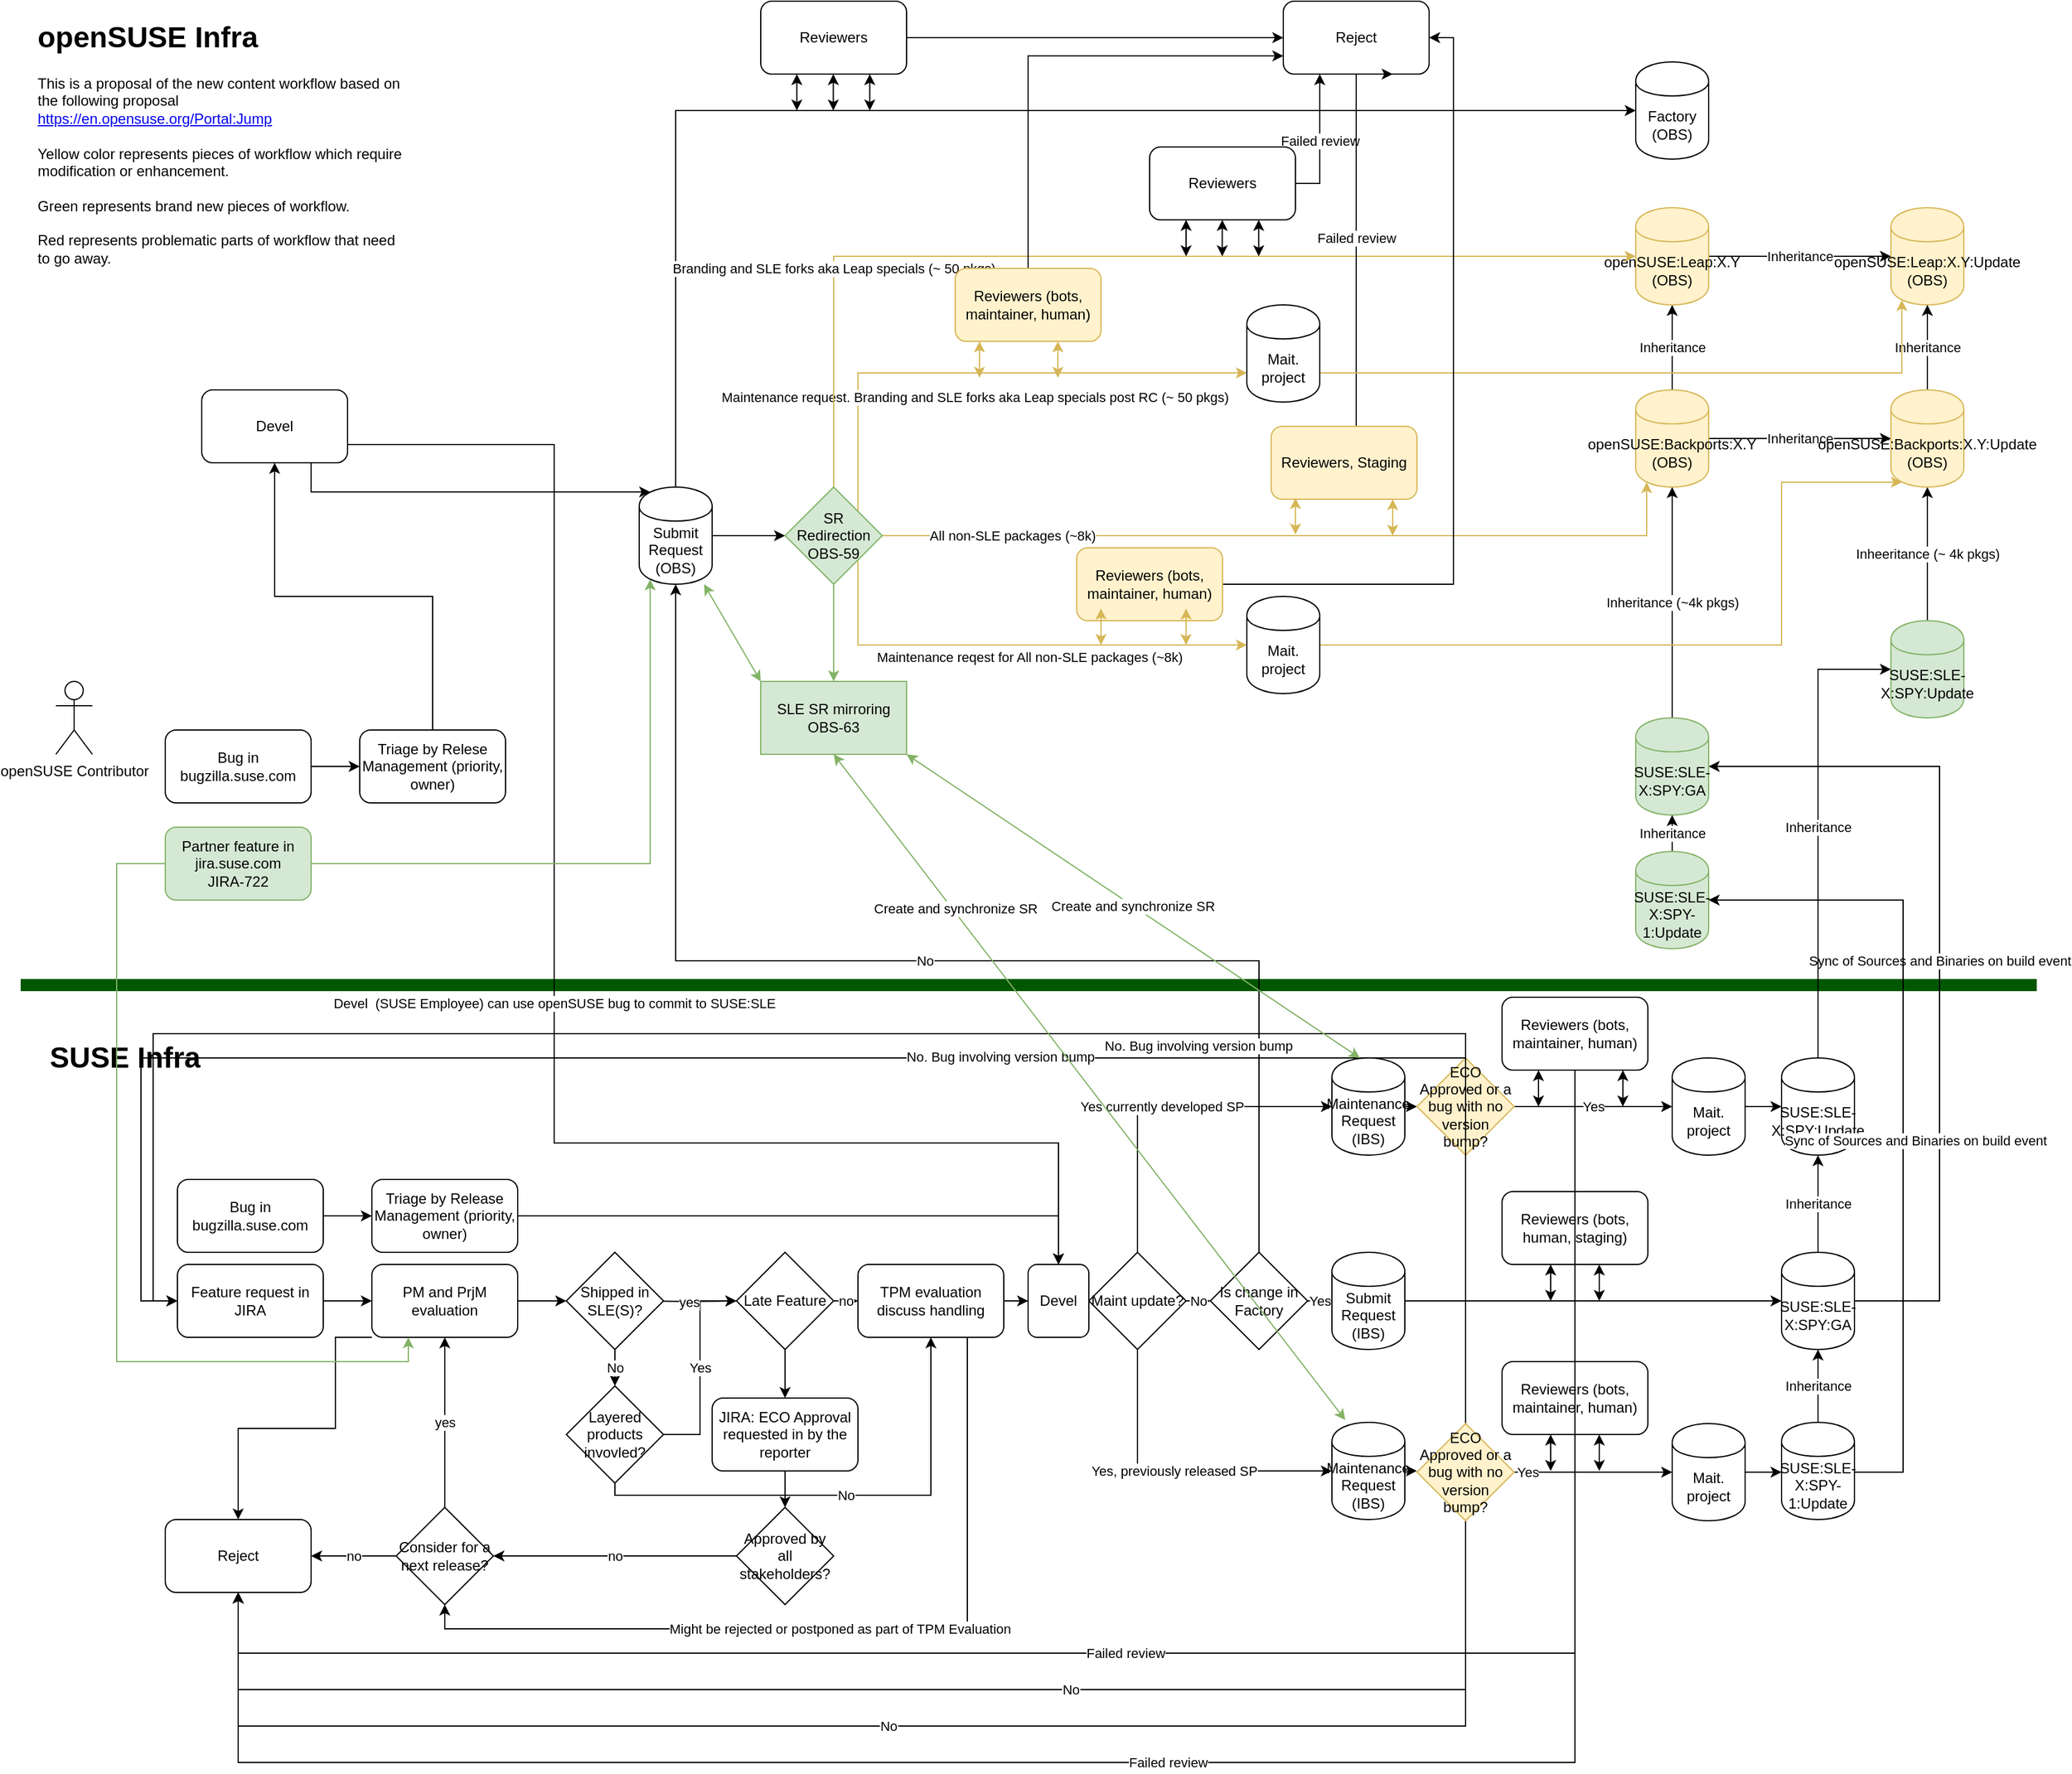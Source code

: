 <mxfile version="13.1.14"><diagram name="Page-1" id="8ce9d11a-91a2-4d17-14d8-a56ed91bf033"><mxGraphModel dx="4708" dy="2035" grid="1" gridSize="10" guides="1" tooltips="1" connect="1" arrows="1" fold="1" page="1" pageScale="1" pageWidth="1169" pageHeight="827" background="#ffffff" math="0" shadow="0"><root><mxCell id="0"/><mxCell id="1" parent="0"/><mxCell id="AD1e-GDrB62CxxPefLW_-43" value="&lt;h1&gt;openSUSE Infra&lt;/h1&gt;&lt;div&gt;This is a proposal of the new content workflow based on the following proposal&lt;/div&gt;&lt;a href=&quot;https://en.opensuse.org/Portal:Jump&quot;&gt;https://en.opensuse.org/Portal:Jump&lt;/a&gt;&lt;br&gt;&lt;br&gt;&lt;div&gt;Yellow color represents pieces of workflow which require modification or enhancement.&amp;nbsp;&lt;/div&gt;&lt;div&gt;&lt;br&gt;&lt;/div&gt;&lt;div&gt;Green represents brand new pieces of workflow.&amp;nbsp;&lt;/div&gt;&lt;div&gt;&lt;br&gt;&lt;/div&gt;&lt;div&gt;Red represents problematic parts of workflow that need to go away.&lt;/div&gt;" style="text;html=1;strokeColor=none;fillColor=none;spacing=5;spacingTop=-20;whiteSpace=wrap;overflow=hidden;rounded=0;" parent="1" vertex="1"><mxGeometry x="-1160" width="310" height="250" as="geometry"/></mxCell><mxCell id="AD1e-GDrB62CxxPefLW_-110" value="" style="endArrow=none;html=1;strokeWidth=10;fillColor=#008a00;strokeColor=#005700;" parent="1" edge="1"><mxGeometry width="50" height="50" relative="1" as="geometry"><mxPoint x="-1169" y="800" as="sourcePoint"/><mxPoint x="490" y="800" as="targetPoint"/></mxGeometry></mxCell><mxCell id="AD1e-GDrB62CxxPefLW_-133" value="" style="edgeStyle=orthogonalEdgeStyle;rounded=0;orthogonalLoop=1;jettySize=auto;html=1;" parent="1" source="AD1e-GDrB62CxxPefLW_-114" target="AD1e-GDrB62CxxPefLW_-132" edge="1"><mxGeometry relative="1" as="geometry"/></mxCell><mxCell id="AD1e-GDrB62CxxPefLW_-114" value="Feature request in JIRA" style="rounded=1;whiteSpace=wrap;html=1;" parent="1" vertex="1"><mxGeometry x="-1040" y="1030" width="120" height="60" as="geometry"/></mxCell><mxCell id="28qRXorW7PH6kJsQdVGu-153" style="edgeStyle=orthogonalEdgeStyle;rounded=0;orthogonalLoop=1;jettySize=auto;html=1;exitX=0;exitY=1;exitDx=0;exitDy=0;entryX=0.5;entryY=0;entryDx=0;entryDy=0;" edge="1" parent="1" source="AD1e-GDrB62CxxPefLW_-132" target="AD1e-GDrB62CxxPefLW_-183"><mxGeometry relative="1" as="geometry"><Array as="points"><mxPoint x="-910" y="1090"/><mxPoint x="-910" y="1165"/><mxPoint x="-990" y="1165"/></Array></mxGeometry></mxCell><mxCell id="AD1e-GDrB62CxxPefLW_-132" value="PM and PrjM evaluation" style="rounded=1;whiteSpace=wrap;html=1;" parent="1" vertex="1"><mxGeometry x="-880" y="1030" width="120" height="60" as="geometry"/></mxCell><mxCell id="AD1e-GDrB62CxxPefLW_-143" value="" style="edgeStyle=orthogonalEdgeStyle;rounded=0;orthogonalLoop=1;jettySize=auto;html=1;" parent="1" source="AD1e-GDrB62CxxPefLW_-141" target="AD1e-GDrB62CxxPefLW_-142" edge="1"><mxGeometry relative="1" as="geometry"/></mxCell><mxCell id="AD1e-GDrB62CxxPefLW_-142" value="Devel" style="rounded=1;whiteSpace=wrap;html=1;" parent="1" vertex="1"><mxGeometry x="-340" y="1030" width="50" height="60" as="geometry"/></mxCell><mxCell id="AD1e-GDrB62CxxPefLW_-144" style="edgeStyle=orthogonalEdgeStyle;rounded=0;orthogonalLoop=1;jettySize=auto;html=1;exitX=0.5;exitY=1;exitDx=0;exitDy=0;" parent="1" source="AD1e-GDrB62CxxPefLW_-132" target="AD1e-GDrB62CxxPefLW_-132" edge="1"><mxGeometry relative="1" as="geometry"/></mxCell><mxCell id="AD1e-GDrB62CxxPefLW_-145" value="" style="edgeStyle=orthogonalEdgeStyle;rounded=0;orthogonalLoop=1;jettySize=auto;html=1;" parent="1" source="AD1e-GDrB62CxxPefLW_-132" edge="1"><mxGeometry relative="1" as="geometry"><mxPoint x="-760" y="1060" as="sourcePoint"/><mxPoint x="-720" y="1060" as="targetPoint"/></mxGeometry></mxCell><mxCell id="AD1e-GDrB62CxxPefLW_-251" value="Might be rejected or postponed as part of TPM Evaluation" style="edgeStyle=orthogonalEdgeStyle;rounded=0;orthogonalLoop=1;jettySize=auto;html=1;exitX=0.75;exitY=1;exitDx=0;exitDy=0;entryX=0.5;entryY=1;entryDx=0;entryDy=0;" parent="1" source="AD1e-GDrB62CxxPefLW_-141" target="AD1e-GDrB62CxxPefLW_-180" edge="1"><mxGeometry relative="1" as="geometry"/></mxCell><mxCell id="AD1e-GDrB62CxxPefLW_-141" value="TPM evaluation&lt;br&gt;discuss handling" style="rounded=1;whiteSpace=wrap;html=1;" parent="1" vertex="1"><mxGeometry x="-480" y="1030" width="120" height="60" as="geometry"/></mxCell><mxCell id="AD1e-GDrB62CxxPefLW_-148" value="no" style="edgeStyle=orthogonalEdgeStyle;rounded=0;orthogonalLoop=1;jettySize=auto;html=1;" parent="1" source="AD1e-GDrB62CxxPefLW_-161" target="AD1e-GDrB62CxxPefLW_-141" edge="1"><mxGeometry relative="1" as="geometry"><mxPoint x="-660" y="1060" as="sourcePoint"/><mxPoint x="-480" y="1060" as="targetPoint"/></mxGeometry></mxCell><mxCell id="AD1e-GDrB62CxxPefLW_-153" style="edgeStyle=orthogonalEdgeStyle;rounded=0;orthogonalLoop=1;jettySize=auto;html=1;exitX=0.5;exitY=1;exitDx=0;exitDy=0;entryX=0.5;entryY=0;entryDx=0;entryDy=0;" parent="1" source="AD1e-GDrB62CxxPefLW_-149" target="AD1e-GDrB62CxxPefLW_-152" edge="1"><mxGeometry relative="1" as="geometry"/></mxCell><mxCell id="AD1e-GDrB62CxxPefLW_-149" value="JIRA: ECO Approval requested in by the reporter" style="rounded=1;whiteSpace=wrap;html=1;" parent="1" vertex="1"><mxGeometry x="-600" y="1140" width="120" height="60" as="geometry"/></mxCell><mxCell id="AD1e-GDrB62CxxPefLW_-163" value="no" style="edgeStyle=orthogonalEdgeStyle;rounded=0;orthogonalLoop=1;jettySize=auto;html=1;exitX=0;exitY=0.5;exitDx=0;exitDy=0;entryX=1;entryY=0.5;entryDx=0;entryDy=0;" parent="1" source="AD1e-GDrB62CxxPefLW_-152" target="AD1e-GDrB62CxxPefLW_-180" edge="1"><mxGeometry relative="1" as="geometry"><mxPoint x="-760" y="1270" as="targetPoint"/></mxGeometry></mxCell><mxCell id="AD1e-GDrB62CxxPefLW_-152" value="Approved by all stakeholders?" style="rhombus;whiteSpace=wrap;html=1;" parent="1" vertex="1"><mxGeometry x="-580" y="1230" width="80" height="80" as="geometry"/></mxCell><mxCell id="AD1e-GDrB62CxxPefLW_-248" value="Yes" style="edgeStyle=orthogonalEdgeStyle;rounded=0;orthogonalLoop=1;jettySize=auto;html=1;exitX=1;exitY=0.5;exitDx=0;exitDy=0;" parent="1" source="AD1e-GDrB62CxxPefLW_-226" edge="1"><mxGeometry relative="1" as="geometry"><mxPoint x="-580" y="1060" as="targetPoint"/><Array as="points"><mxPoint x="-610" y="1170"/><mxPoint x="-610" y="1060"/></Array></mxGeometry></mxCell><mxCell id="AD1e-GDrB62CxxPefLW_-249" value="No" style="edgeStyle=orthogonalEdgeStyle;rounded=0;orthogonalLoop=1;jettySize=auto;html=1;exitX=0.5;exitY=1;exitDx=0;exitDy=0;entryX=0.5;entryY=1;entryDx=0;entryDy=0;" parent="1" source="AD1e-GDrB62CxxPefLW_-226" target="AD1e-GDrB62CxxPefLW_-141" edge="1"><mxGeometry relative="1" as="geometry"><Array as="points"><mxPoint x="-680" y="1220"/><mxPoint x="-420" y="1220"/></Array></mxGeometry></mxCell><mxCell id="AD1e-GDrB62CxxPefLW_-226" value="Layered products invovled?" style="rhombus;whiteSpace=wrap;html=1;" parent="1" vertex="1"><mxGeometry x="-720" y="1130" width="80" height="80" as="geometry"/></mxCell><mxCell id="AD1e-GDrB62CxxPefLW_-162" style="edgeStyle=orthogonalEdgeStyle;rounded=0;orthogonalLoop=1;jettySize=auto;html=1;entryX=0.5;entryY=0;entryDx=0;entryDy=0;" parent="1" source="AD1e-GDrB62CxxPefLW_-161" target="AD1e-GDrB62CxxPefLW_-149" edge="1"><mxGeometry relative="1" as="geometry"/></mxCell><mxCell id="AD1e-GDrB62CxxPefLW_-173" value="" style="edgeStyle=orthogonalEdgeStyle;rounded=0;orthogonalLoop=1;jettySize=auto;html=1;" parent="1" source="AD1e-GDrB62CxxPefLW_-170" target="AD1e-GDrB62CxxPefLW_-172" edge="1"><mxGeometry relative="1" as="geometry"/></mxCell><mxCell id="AD1e-GDrB62CxxPefLW_-170" value="Bug in bugzilla.suse.com" style="rounded=1;whiteSpace=wrap;html=1;" parent="1" vertex="1"><mxGeometry x="-1040" y="960" width="120" height="60" as="geometry"/></mxCell><mxCell id="AD1e-GDrB62CxxPefLW_-174" style="edgeStyle=orthogonalEdgeStyle;rounded=0;orthogonalLoop=1;jettySize=auto;html=1;exitX=1;exitY=0.5;exitDx=0;exitDy=0;" parent="1" source="AD1e-GDrB62CxxPefLW_-172" target="AD1e-GDrB62CxxPefLW_-142" edge="1"><mxGeometry relative="1" as="geometry"/></mxCell><mxCell id="AD1e-GDrB62CxxPefLW_-172" value="Triage by Release Management (priority, owner)" style="rounded=1;whiteSpace=wrap;html=1;" parent="1" vertex="1"><mxGeometry x="-880" y="960" width="120" height="60" as="geometry"/></mxCell><mxCell id="AD1e-GDrB62CxxPefLW_-311" style="edgeStyle=orthogonalEdgeStyle;rounded=0;orthogonalLoop=1;jettySize=auto;html=1;exitX=1;exitY=0.5;exitDx=0;exitDy=0;strokeWidth=1;" parent="1" source="AD1e-GDrB62CxxPefLW_-175" target="AD1e-GDrB62CxxPefLW_-310" edge="1"><mxGeometry relative="1" as="geometry"><mxPoint x="10.0" y="1060.0" as="sourcePoint"/></mxGeometry></mxCell><mxCell id="AD1e-GDrB62CxxPefLW_-175" value="Submit Request (IBS)" style="shape=cylinder;whiteSpace=wrap;html=1;boundedLbl=1;backgroundOutline=1;" parent="1" vertex="1"><mxGeometry x="-90" y="1020" width="60" height="80" as="geometry"/></mxCell><mxCell id="AD1e-GDrB62CxxPefLW_-176" value="Factory&lt;br&gt;(OBS)" style="shape=cylinder;whiteSpace=wrap;html=1;boundedLbl=1;backgroundOutline=1;" parent="1" vertex="1"><mxGeometry x="160" y="40" width="60" height="80" as="geometry"/></mxCell><mxCell id="AD1e-GDrB62CxxPefLW_-187" value="" style="edgeStyle=orthogonalEdgeStyle;rounded=0;orthogonalLoop=1;jettySize=auto;html=1;" parent="1" source="AD1e-GDrB62CxxPefLW_-177" target="AD1e-GDrB62CxxPefLW_-186" edge="1"><mxGeometry relative="1" as="geometry"/></mxCell><mxCell id="AD1e-GDrB62CxxPefLW_-177" value="Bug in bugzilla.suse.com" style="rounded=1;whiteSpace=wrap;html=1;" parent="1" vertex="1"><mxGeometry x="-1050" y="590" width="120" height="60" as="geometry"/></mxCell><mxCell id="AD1e-GDrB62CxxPefLW_-225" style="edgeStyle=orthogonalEdgeStyle;rounded=0;orthogonalLoop=1;jettySize=auto;html=1;exitX=0.5;exitY=0;exitDx=0;exitDy=0;" parent="1" source="AD1e-GDrB62CxxPefLW_-186" target="AD1e-GDrB62CxxPefLW_-188" edge="1"><mxGeometry relative="1" as="geometry"/></mxCell><mxCell id="AD1e-GDrB62CxxPefLW_-186" value="Triage by Relese Management (priority, owner)" style="rounded=1;whiteSpace=wrap;html=1;" parent="1" vertex="1"><mxGeometry x="-890" y="590" width="120" height="60" as="geometry"/></mxCell><mxCell id="AD1e-GDrB62CxxPefLW_-197" style="edgeStyle=orthogonalEdgeStyle;rounded=0;orthogonalLoop=1;jettySize=auto;html=1;exitX=1;exitY=0.5;exitDx=0;exitDy=0;entryX=0.15;entryY=0.05;entryDx=0;entryDy=0;entryPerimeter=0;" parent="1" source="AD1e-GDrB62CxxPefLW_-188" target="AD1e-GDrB62CxxPefLW_-192" edge="1"><mxGeometry relative="1" as="geometry"><mxPoint x="-680" y="540" as="targetPoint"/><Array as="points"><mxPoint x="-930" y="338"/></Array></mxGeometry></mxCell><mxCell id="Ee5nfTAhvGb3bvYvBnP9-7" value="Devel&amp;nbsp; (SUSE Employee) can use openSUSE bug to commit to SUSE:SLE" style="edgeStyle=orthogonalEdgeStyle;rounded=0;orthogonalLoop=1;jettySize=auto;html=1;exitX=1;exitY=0.75;exitDx=0;exitDy=0;entryX=0.5;entryY=0;entryDx=0;entryDy=0;" parent="1" source="AD1e-GDrB62CxxPefLW_-188" target="AD1e-GDrB62CxxPefLW_-142" edge="1"><mxGeometry relative="1" as="geometry"><Array as="points"><mxPoint x="-730" y="355"/><mxPoint x="-730" y="930"/><mxPoint x="-315" y="930"/></Array></mxGeometry></mxCell><mxCell id="AD1e-GDrB62CxxPefLW_-188" value="Devel" style="rounded=1;whiteSpace=wrap;html=1;" parent="1" vertex="1"><mxGeometry x="-1020" y="310" width="120" height="60" as="geometry"/></mxCell><mxCell id="AD1e-GDrB62CxxPefLW_-184" value="no" style="edgeStyle=orthogonalEdgeStyle;rounded=0;orthogonalLoop=1;jettySize=auto;html=1;exitX=0;exitY=0.5;exitDx=0;exitDy=0;entryX=1;entryY=0.5;entryDx=0;entryDy=0;" parent="1" source="AD1e-GDrB62CxxPefLW_-180" target="AD1e-GDrB62CxxPefLW_-183" edge="1"><mxGeometry relative="1" as="geometry"/></mxCell><mxCell id="AD1e-GDrB62CxxPefLW_-194" value="yes" style="edgeStyle=orthogonalEdgeStyle;rounded=0;orthogonalLoop=1;jettySize=auto;html=1;exitX=0.5;exitY=0;exitDx=0;exitDy=0;entryX=0.5;entryY=1;entryDx=0;entryDy=0;" parent="1" source="AD1e-GDrB62CxxPefLW_-180" target="AD1e-GDrB62CxxPefLW_-132" edge="1"><mxGeometry relative="1" as="geometry"/></mxCell><mxCell id="AD1e-GDrB62CxxPefLW_-180" value="Consider for a next release?" style="rhombus;whiteSpace=wrap;html=1;" parent="1" vertex="1"><mxGeometry x="-860" y="1230" width="80" height="80" as="geometry"/></mxCell><mxCell id="AD1e-GDrB62CxxPefLW_-183" value="Reject" style="rounded=1;whiteSpace=wrap;html=1;" parent="1" vertex="1"><mxGeometry x="-1050" y="1240" width="120" height="60" as="geometry"/></mxCell><mxCell id="28qRXorW7PH6kJsQdVGu-14" style="edgeStyle=orthogonalEdgeStyle;rounded=0;orthogonalLoop=1;jettySize=auto;html=1;exitX=1;exitY=0.5;exitDx=0;exitDy=0;" edge="1" parent="1" source="AD1e-GDrB62CxxPefLW_-192" target="28qRXorW7PH6kJsQdVGu-13"><mxGeometry relative="1" as="geometry"/></mxCell><mxCell id="28qRXorW7PH6kJsQdVGu-154" style="edgeStyle=orthogonalEdgeStyle;rounded=0;orthogonalLoop=1;jettySize=auto;html=1;exitX=0.5;exitY=0;exitDx=0;exitDy=0;entryX=0;entryY=0.5;entryDx=0;entryDy=0;" edge="1" parent="1" source="AD1e-GDrB62CxxPefLW_-192" target="AD1e-GDrB62CxxPefLW_-176"><mxGeometry relative="1" as="geometry"/></mxCell><mxCell id="28qRXorW7PH6kJsQdVGu-178" value="&lt;span style=&quot;font-family: &amp;#34;helvetica&amp;#34;&quot;&gt;Maintenance request. Branding and SLE forks aka Leap specials post RC (~ 50 pkgs)&lt;/span&gt;" style="edgeStyle=orthogonalEdgeStyle;rounded=0;orthogonalLoop=1;jettySize=auto;html=1;exitX=1;exitY=0;exitDx=0;exitDy=0;entryX=0;entryY=0.7;entryDx=0;entryDy=0;fillColor=#fff2cc;strokeColor=#d6b656;" edge="1" parent="1" source="28qRXorW7PH6kJsQdVGu-13" target="28qRXorW7PH6kJsQdVGu-172"><mxGeometry x="-0.032" y="-20" relative="1" as="geometry"><Array as="points"><mxPoint x="-480" y="296"/></Array><mxPoint as="offset"/></mxGeometry></mxCell><mxCell id="AD1e-GDrB62CxxPefLW_-192" value="Submit Request (OBS)" style="shape=cylinder;whiteSpace=wrap;html=1;boundedLbl=1;backgroundOutline=1;" parent="1" vertex="1"><mxGeometry x="-660" y="390" width="60" height="80" as="geometry"/></mxCell><mxCell id="AD1e-GDrB62CxxPefLW_-231" value="No" style="edgeStyle=orthogonalEdgeStyle;rounded=0;orthogonalLoop=1;jettySize=auto;html=1;exitX=0.5;exitY=0;exitDx=0;exitDy=0;entryX=0.5;entryY=1;entryDx=0;entryDy=0;" parent="1" source="AD1e-GDrB62CxxPefLW_-204" target="AD1e-GDrB62CxxPefLW_-192" edge="1"><mxGeometry relative="1" as="geometry"><Array as="points"><mxPoint x="-150" y="780"/><mxPoint x="-630" y="780"/></Array></mxGeometry></mxCell><mxCell id="AD1e-GDrB62CxxPefLW_-232" value="Yes" style="edgeStyle=orthogonalEdgeStyle;rounded=0;orthogonalLoop=1;jettySize=auto;html=1;exitX=1;exitY=0.5;exitDx=0;exitDy=0;entryX=0;entryY=0.5;entryDx=0;entryDy=0;" parent="1" source="AD1e-GDrB62CxxPefLW_-204" target="AD1e-GDrB62CxxPefLW_-175" edge="1"><mxGeometry relative="1" as="geometry"/></mxCell><mxCell id="AD1e-GDrB62CxxPefLW_-204" value="Is change in Factory" style="rhombus;whiteSpace=wrap;html=1;" parent="1" vertex="1"><mxGeometry x="-190" y="1020" width="80" height="80" as="geometry"/></mxCell><mxCell id="28qRXorW7PH6kJsQdVGu-26" style="edgeStyle=orthogonalEdgeStyle;rounded=0;orthogonalLoop=1;jettySize=auto;html=1;exitX=1;exitY=0.5;exitDx=0;exitDy=0;" edge="1" parent="1" source="AD1e-GDrB62CxxPefLW_-210" target="AD1e-GDrB62CxxPefLW_-277"><mxGeometry relative="1" as="geometry"/></mxCell><mxCell id="AD1e-GDrB62CxxPefLW_-210" value="Reviewers" style="rounded=1;whiteSpace=wrap;html=1;" parent="1" vertex="1"><mxGeometry x="-560" y="-10" width="120" height="60" as="geometry"/></mxCell><mxCell id="AD1e-GDrB62CxxPefLW_-212" value="" style="endArrow=classic;startArrow=classic;html=1;" parent="1" edge="1"><mxGeometry width="50" height="50" relative="1" as="geometry"><mxPoint x="-500.29" y="80" as="sourcePoint"/><mxPoint x="-500.29" y="50" as="targetPoint"/></mxGeometry></mxCell><mxCell id="AD1e-GDrB62CxxPefLW_-220" value="" style="endArrow=classic;startArrow=classic;html=1;" parent="1" edge="1"><mxGeometry width="50" height="50" relative="1" as="geometry"><mxPoint x="-530.29" y="80" as="sourcePoint"/><mxPoint x="-530.29" y="50" as="targetPoint"/></mxGeometry></mxCell><mxCell id="AD1e-GDrB62CxxPefLW_-222" value="" style="endArrow=classic;startArrow=classic;html=1;entryX=0.75;entryY=1;entryDx=0;entryDy=0;" parent="1" edge="1"><mxGeometry width="50" height="50" relative="1" as="geometry"><mxPoint x="-470.29" y="80" as="sourcePoint"/><mxPoint x="-470.29" y="50" as="targetPoint"/></mxGeometry></mxCell><mxCell id="28qRXorW7PH6kJsQdVGu-11" value="Inheritance" style="edgeStyle=orthogonalEdgeStyle;rounded=0;orthogonalLoop=1;jettySize=auto;html=1;exitX=0.5;exitY=0;exitDx=0;exitDy=0;entryX=0.5;entryY=1;entryDx=0;entryDy=0;" edge="1" parent="1" source="AD1e-GDrB62CxxPefLW_-239" target="28qRXorW7PH6kJsQdVGu-5"><mxGeometry relative="1" as="geometry"/></mxCell><mxCell id="28qRXorW7PH6kJsQdVGu-159" value="Inheritance" style="edgeStyle=orthogonalEdgeStyle;rounded=0;orthogonalLoop=1;jettySize=auto;html=1;exitX=1;exitY=0.5;exitDx=0;exitDy=0;" edge="1" parent="1" source="AD1e-GDrB62CxxPefLW_-239" target="28qRXorW7PH6kJsQdVGu-64"><mxGeometry relative="1" as="geometry"/></mxCell><mxCell id="AD1e-GDrB62CxxPefLW_-239" value="openSUSE:Backports:X.Y&lt;br&gt;(OBS)" style="shape=cylinder;whiteSpace=wrap;html=1;boundedLbl=1;backgroundOutline=1;fillColor=#fff2cc;strokeColor=#d6b656;" parent="1" vertex="1"><mxGeometry x="160" y="310" width="60" height="80" as="geometry"/></mxCell><mxCell id="AD1e-GDrB62CxxPefLW_-161" value="Late Feature" style="rhombus;whiteSpace=wrap;html=1;" parent="1" vertex="1"><mxGeometry x="-580" y="1020" width="80" height="80" as="geometry"/></mxCell><mxCell id="AD1e-GDrB62CxxPefLW_-242" value="yes" style="edgeStyle=orthogonalEdgeStyle;rounded=0;orthogonalLoop=1;jettySize=auto;html=1;" parent="1" target="AD1e-GDrB62CxxPefLW_-161" edge="1"><mxGeometry relative="1" as="geometry"><mxPoint x="-660" y="1060" as="sourcePoint"/><mxPoint x="-600" y="1060" as="targetPoint"/></mxGeometry></mxCell><mxCell id="AD1e-GDrB62CxxPefLW_-246" value="No" style="edgeStyle=orthogonalEdgeStyle;rounded=0;orthogonalLoop=1;jettySize=auto;html=1;exitX=0.5;exitY=1;exitDx=0;exitDy=0;entryX=0.5;entryY=0;entryDx=0;entryDy=0;" parent="1" source="AD1e-GDrB62CxxPefLW_-243" target="AD1e-GDrB62CxxPefLW_-226" edge="1"><mxGeometry relative="1" as="geometry"/></mxCell><mxCell id="AD1e-GDrB62CxxPefLW_-243" value="Shipped in SLE(S)?" style="rhombus;whiteSpace=wrap;html=1;" parent="1" vertex="1"><mxGeometry x="-720" y="1020" width="80" height="80" as="geometry"/></mxCell><mxCell id="AD1e-GDrB62CxxPefLW_-277" value="Reject" style="rounded=1;whiteSpace=wrap;html=1;" parent="1" vertex="1"><mxGeometry x="-130" y="-10" width="120" height="60" as="geometry"/></mxCell><mxCell id="AD1e-GDrB62CxxPefLW_-301" value="&lt;h1&gt;SUSE Infra&lt;/h1&gt;" style="text;html=1;strokeColor=none;fillColor=none;spacing=5;spacingTop=-20;whiteSpace=wrap;overflow=hidden;rounded=0;" parent="1" vertex="1"><mxGeometry x="-1150" y="840" width="190" height="120" as="geometry"/></mxCell><mxCell id="AD1e-GDrB62CxxPefLW_-313" value="Failed review" style="edgeStyle=orthogonalEdgeStyle;rounded=0;orthogonalLoop=1;jettySize=auto;html=1;exitX=1;exitY=0.5;exitDx=0;exitDy=0;strokeWidth=1;entryX=0.5;entryY=1;entryDx=0;entryDy=0;" parent="1" source="AD1e-GDrB62CxxPefLW_-306" target="AD1e-GDrB62CxxPefLW_-183" edge="1"><mxGeometry relative="1" as="geometry"><mxPoint x="-250" y="1550" as="targetPoint"/><Array as="points"><mxPoint x="110" y="1000"/><mxPoint x="110" y="1350"/><mxPoint x="-990" y="1350"/></Array></mxGeometry></mxCell><mxCell id="AD1e-GDrB62CxxPefLW_-306" value="Reviewers (bots, human, staging)" style="rounded=1;whiteSpace=wrap;html=1;" parent="1" vertex="1"><mxGeometry x="50" y="970" width="120" height="60" as="geometry"/></mxCell><mxCell id="AD1e-GDrB62CxxPefLW_-308" value="" style="endArrow=classic;startArrow=classic;html=1;" parent="1" edge="1"><mxGeometry width="50" height="50" relative="1" as="geometry"><mxPoint x="90" y="1060" as="sourcePoint"/><mxPoint x="90" y="1030" as="targetPoint"/></mxGeometry></mxCell><mxCell id="AD1e-GDrB62CxxPefLW_-309" value="" style="endArrow=classic;startArrow=classic;html=1;entryX=0.75;entryY=1;entryDx=0;entryDy=0;" parent="1" edge="1"><mxGeometry width="50" height="50" relative="1" as="geometry"><mxPoint x="130.0" y="1060" as="sourcePoint"/><mxPoint x="130.0" y="1030" as="targetPoint"/></mxGeometry></mxCell><mxCell id="28qRXorW7PH6kJsQdVGu-42" value="Inheritance" style="edgeStyle=orthogonalEdgeStyle;rounded=0;orthogonalLoop=1;jettySize=auto;html=1;exitX=0.5;exitY=0;exitDx=0;exitDy=0;entryX=0.5;entryY=1;entryDx=0;entryDy=0;" edge="1" parent="1" source="AD1e-GDrB62CxxPefLW_-310" target="28qRXorW7PH6kJsQdVGu-37"><mxGeometry relative="1" as="geometry"/></mxCell><mxCell id="28qRXorW7PH6kJsQdVGu-55" value="Sync of Sources and Binaries on build event" style="edgeStyle=orthogonalEdgeStyle;rounded=0;orthogonalLoop=1;jettySize=auto;html=1;exitX=1;exitY=0.5;exitDx=0;exitDy=0;entryX=1;entryY=0.5;entryDx=0;entryDy=0;" edge="1" parent="1" source="AD1e-GDrB62CxxPefLW_-310" target="28qRXorW7PH6kJsQdVGu-3"><mxGeometry relative="1" as="geometry"><Array as="points"><mxPoint x="410" y="1060"/><mxPoint x="410" y="620"/></Array></mxGeometry></mxCell><mxCell id="AD1e-GDrB62CxxPefLW_-310" value="SUSE:SLE-X:SPY:GA" style="shape=cylinder;whiteSpace=wrap;html=1;boundedLbl=1;backgroundOutline=1;" parent="1" vertex="1"><mxGeometry x="280" y="1020" width="60" height="80" as="geometry"/></mxCell><mxCell id="Ee5nfTAhvGb3bvYvBnP9-1" value="openSUSE Contributor" style="shape=umlActor;verticalLabelPosition=bottom;labelBackgroundColor=#ffffff;verticalAlign=top;html=1;outlineConnect=0;" parent="1" vertex="1"><mxGeometry x="-1140" y="550" width="30" height="60" as="geometry"/></mxCell><mxCell id="28qRXorW7PH6kJsQdVGu-63" value="Inheritance (~4k pkgs)" style="edgeStyle=orthogonalEdgeStyle;rounded=0;orthogonalLoop=1;jettySize=auto;html=1;exitX=0.5;exitY=0;exitDx=0;exitDy=0;entryX=0.5;entryY=1;entryDx=0;entryDy=0;" edge="1" parent="1" source="28qRXorW7PH6kJsQdVGu-3" target="AD1e-GDrB62CxxPefLW_-239"><mxGeometry relative="1" as="geometry"/></mxCell><mxCell id="28qRXorW7PH6kJsQdVGu-3" value="SUSE:SLE-X:SPY:GA" style="shape=cylinder;whiteSpace=wrap;html=1;boundedLbl=1;backgroundOutline=1;fillColor=#d5e8d4;strokeColor=#82b366;" vertex="1" parent="1"><mxGeometry x="160" y="580" width="60" height="80" as="geometry"/></mxCell><mxCell id="28qRXorW7PH6kJsQdVGu-158" value="Inheritance" style="edgeStyle=orthogonalEdgeStyle;rounded=0;orthogonalLoop=1;jettySize=auto;html=1;exitX=1;exitY=0.5;exitDx=0;exitDy=0;entryX=0;entryY=0.5;entryDx=0;entryDy=0;" edge="1" parent="1" source="28qRXorW7PH6kJsQdVGu-5" target="28qRXorW7PH6kJsQdVGu-33"><mxGeometry relative="1" as="geometry"/></mxCell><mxCell id="28qRXorW7PH6kJsQdVGu-5" value="openSUSE:Leap:X.Y&lt;br&gt;(OBS)" style="shape=cylinder;whiteSpace=wrap;html=1;boundedLbl=1;backgroundOutline=1;fillColor=#fff2cc;strokeColor=#d6b656;" vertex="1" parent="1"><mxGeometry x="160" y="160" width="60" height="80" as="geometry"/></mxCell><mxCell id="28qRXorW7PH6kJsQdVGu-33" value="openSUSE:Leap:X.Y:Update&lt;br&gt;(OBS)" style="shape=cylinder;whiteSpace=wrap;html=1;boundedLbl=1;backgroundOutline=1;fillColor=#fff2cc;strokeColor=#d6b656;" vertex="1" parent="1"><mxGeometry x="370" y="160" width="60" height="80" as="geometry"/></mxCell><mxCell id="28qRXorW7PH6kJsQdVGu-136" value="All non-SLE packages (~8k)" style="edgeStyle=orthogonalEdgeStyle;rounded=0;orthogonalLoop=1;jettySize=auto;html=1;exitX=1;exitY=0.5;exitDx=0;exitDy=0;entryX=0.15;entryY=0.95;entryDx=0;entryDy=0;entryPerimeter=0;fillColor=#fff2cc;strokeColor=#d6b656;" edge="1" parent="1" source="28qRXorW7PH6kJsQdVGu-13" target="AD1e-GDrB62CxxPefLW_-239"><mxGeometry x="-0.682" relative="1" as="geometry"><mxPoint x="157" y="359" as="targetPoint"/><Array as="points"><mxPoint x="169" y="430"/></Array><mxPoint as="offset"/></mxGeometry></mxCell><mxCell id="28qRXorW7PH6kJsQdVGu-138" style="edgeStyle=orthogonalEdgeStyle;rounded=0;orthogonalLoop=1;jettySize=auto;html=1;exitX=0.5;exitY=1;exitDx=0;exitDy=0;entryX=0.5;entryY=0;entryDx=0;entryDy=0;fillColor=#d5e8d4;strokeColor=#82b366;" edge="1" parent="1" source="28qRXorW7PH6kJsQdVGu-13" target="28qRXorW7PH6kJsQdVGu-137"><mxGeometry relative="1" as="geometry"/></mxCell><mxCell id="28qRXorW7PH6kJsQdVGu-156" value="&lt;span style=&quot;color: rgb(0 , 0 , 0) ; font-family: &amp;#34;helvetica&amp;#34; ; font-size: 11px ; font-style: normal ; font-weight: 400 ; letter-spacing: normal ; text-align: center ; text-indent: 0px ; text-transform: none ; word-spacing: 0px ; background-color: rgb(255 , 255 , 255) ; display: inline ; float: none&quot;&gt;Branding and SLE forks aka Leap specials (~ 50 pkgs)&lt;/span&gt;" style="edgeStyle=orthogonalEdgeStyle;rounded=0;orthogonalLoop=1;jettySize=auto;html=1;exitX=0.5;exitY=0;exitDx=0;exitDy=0;entryX=0;entryY=0.5;entryDx=0;entryDy=0;fillColor=#fff2cc;strokeColor=#d6b656;" edge="1" parent="1" source="28qRXorW7PH6kJsQdVGu-13" target="28qRXorW7PH6kJsQdVGu-5"><mxGeometry x="-0.577" relative="1" as="geometry"><Array as="points"><mxPoint x="-500" y="200"/></Array><mxPoint as="offset"/></mxGeometry></mxCell><mxCell id="28qRXorW7PH6kJsQdVGu-185" style="edgeStyle=orthogonalEdgeStyle;rounded=0;orthogonalLoop=1;jettySize=auto;html=1;exitX=1;exitY=1;exitDx=0;exitDy=0;entryX=0;entryY=0.5;entryDx=0;entryDy=0;fillColor=#fff2cc;strokeColor=#d6b656;" edge="1" parent="1" source="28qRXorW7PH6kJsQdVGu-13" target="28qRXorW7PH6kJsQdVGu-184"><mxGeometry relative="1" as="geometry"><Array as="points"><mxPoint x="-480" y="520"/><mxPoint x="-160" y="520"/></Array></mxGeometry></mxCell><mxCell id="28qRXorW7PH6kJsQdVGu-200" value="Maintenance reqest for All non-SLE packages (~8k)&lt;span style=&quot;color: rgba(0 , 0 , 0 , 0) ; font-family: monospace ; font-size: 0px ; background-color: rgb(248 , 249 , 250)&quot;&gt;%3CmxGraphModel%3E%3Croot%3E%3CmxCell%20id%3D%220%22%2F%3E%3CmxCell%20id%3D%221%22%20parent%3D%220%22%2F%3E%3CmxCell%20id%3D%222%22%20value%3D%22All%20non-SLE%20packages%20(~8k)%22%20style%3D%22edgeStyle%3DorthogonalEdgeStyle%3Brounded%3D0%3BorthogonalLoop%3D1%3BjettySize%3Dauto%3Bhtml%3D1%3BexitX%3D1%3BexitY%3D0.5%3BexitDx%3D0%3BexitDy%3D0%3BentryX%3D0.15%3BentryY%3D0.95%3BentryDx%3D0%3BentryDy%3D0%3BentryPerimeter%3D0%3B%22%20edge%3D%221%22%20parent%3D%221%22%3E%3CmxGeometry%20x%3D%22-0.682%22%20relative%3D%221%22%20as%3D%22geometry%22%3E%3CmxPoint%20x%3D%22-460%22%20y%3D%22430%22%20as%3D%22sourcePoint%22%2F%3E%3CmxPoint%20x%3D%22169%22%20y%3D%22386%22%20as%3D%22targetPoint%22%2F%3E%3CArray%20as%3D%22points%22%3E%3CmxPoint%20x%3D%22169%22%20y%3D%22430%22%2F%3E%3C%2FArray%3E%3CmxPoint%20as%3D%22offset%22%2F%3E%3C%2FmxGeometry%3E%3C%2FmxCell%3E%3C%2Froot%3E%3C%2FmxGraphModel%3EA&lt;/span&gt;" style="edgeLabel;html=1;align=center;verticalAlign=middle;resizable=0;points=[];" vertex="1" connectable="0" parent="28qRXorW7PH6kJsQdVGu-185"><mxGeometry x="-0.169" y="4" relative="1" as="geometry"><mxPoint x="48.57" y="14" as="offset"/></mxGeometry></mxCell><mxCell id="28qRXorW7PH6kJsQdVGu-13" value="SR Redirection&lt;br&gt;OBS-59" style="rhombus;whiteSpace=wrap;html=1;fillColor=#d5e8d4;strokeColor=#82b366;" vertex="1" parent="1"><mxGeometry x="-540" y="390" width="80" height="80" as="geometry"/></mxCell><mxCell id="28qRXorW7PH6kJsQdVGu-44" value="Inheritance" style="edgeStyle=orthogonalEdgeStyle;rounded=0;orthogonalLoop=1;jettySize=auto;html=1;exitX=0.5;exitY=0;exitDx=0;exitDy=0;entryX=0.5;entryY=1;entryDx=0;entryDy=0;" edge="1" parent="1" source="28qRXorW7PH6kJsQdVGu-20" target="28qRXorW7PH6kJsQdVGu-3"><mxGeometry relative="1" as="geometry"/></mxCell><mxCell id="28qRXorW7PH6kJsQdVGu-20" value="SUSE:SLE-X:SPY-1:Update" style="shape=cylinder;whiteSpace=wrap;html=1;boundedLbl=1;backgroundOutline=1;fillColor=#d5e8d4;strokeColor=#82b366;" vertex="1" parent="1"><mxGeometry x="160" y="690" width="60" height="80" as="geometry"/></mxCell><mxCell id="28qRXorW7PH6kJsQdVGu-66" value="Inheeritance (~ 4k pkgs)" style="edgeStyle=orthogonalEdgeStyle;rounded=0;orthogonalLoop=1;jettySize=auto;html=1;exitX=0.5;exitY=0;exitDx=0;exitDy=0;entryX=0.5;entryY=1;entryDx=0;entryDy=0;" edge="1" parent="1" source="28qRXorW7PH6kJsQdVGu-29" target="28qRXorW7PH6kJsQdVGu-64"><mxGeometry relative="1" as="geometry"/></mxCell><mxCell id="28qRXorW7PH6kJsQdVGu-29" value="SUSE:SLE-X:SPY:Update" style="shape=cylinder;whiteSpace=wrap;html=1;boundedLbl=1;backgroundOutline=1;fillColor=#d5e8d4;strokeColor=#82b366;" vertex="1" parent="1"><mxGeometry x="370" y="500" width="60" height="80" as="geometry"/></mxCell><mxCell id="28qRXorW7PH6kJsQdVGu-155" value="Inheritance" style="edgeStyle=orthogonalEdgeStyle;rounded=0;orthogonalLoop=1;jettySize=auto;html=1;exitX=0.5;exitY=0;exitDx=0;exitDy=0;entryX=0;entryY=0.5;entryDx=0;entryDy=0;" edge="1" parent="1" source="28qRXorW7PH6kJsQdVGu-37" target="28qRXorW7PH6kJsQdVGu-29"><mxGeometry relative="1" as="geometry"/></mxCell><mxCell id="28qRXorW7PH6kJsQdVGu-37" value="SUSE:SLE-X:SPY:Update" style="shape=cylinder;whiteSpace=wrap;html=1;boundedLbl=1;backgroundOutline=1;" vertex="1" parent="1"><mxGeometry x="280" y="860" width="60" height="80" as="geometry"/></mxCell><mxCell id="28qRXorW7PH6kJsQdVGu-41" value="Inheritance" style="edgeStyle=orthogonalEdgeStyle;rounded=0;orthogonalLoop=1;jettySize=auto;html=1;exitX=0.5;exitY=0;exitDx=0;exitDy=0;entryX=0.5;entryY=1;entryDx=0;entryDy=0;" edge="1" parent="1" source="28qRXorW7PH6kJsQdVGu-38" target="AD1e-GDrB62CxxPefLW_-310"><mxGeometry relative="1" as="geometry"/></mxCell><mxCell id="28qRXorW7PH6kJsQdVGu-56" value="Sync of Sources and Binaries on build event" style="edgeStyle=orthogonalEdgeStyle;rounded=0;orthogonalLoop=1;jettySize=auto;html=1;exitX=1;exitY=0.5;exitDx=0;exitDy=0;entryX=1;entryY=0.5;entryDx=0;entryDy=0;" edge="1" parent="1" source="28qRXorW7PH6kJsQdVGu-38" target="28qRXorW7PH6kJsQdVGu-20"><mxGeometry x="-0.065" y="-10" relative="1" as="geometry"><Array as="points"><mxPoint x="340" y="1201"/><mxPoint x="380" y="1201"/><mxPoint x="380" y="730"/></Array><mxPoint as="offset"/></mxGeometry></mxCell><mxCell id="28qRXorW7PH6kJsQdVGu-38" value="SUSE:SLE-X:SPY-1:Update" style="shape=cylinder;whiteSpace=wrap;html=1;boundedLbl=1;backgroundOutline=1;" vertex="1" parent="1"><mxGeometry x="280" y="1160" width="60" height="80" as="geometry"/></mxCell><mxCell id="28qRXorW7PH6kJsQdVGu-125" style="edgeStyle=orthogonalEdgeStyle;rounded=0;orthogonalLoop=1;jettySize=auto;html=1;exitX=1;exitY=0.5;exitDx=0;exitDy=0;entryX=0;entryY=0.487;entryDx=0;entryDy=0;entryPerimeter=0;" edge="1" parent="1" source="28qRXorW7PH6kJsQdVGu-60" target="28qRXorW7PH6kJsQdVGu-99"><mxGeometry relative="1" as="geometry"/></mxCell><mxCell id="28qRXorW7PH6kJsQdVGu-60" value="Maintenance Request (IBS)" style="shape=cylinder;whiteSpace=wrap;html=1;boundedLbl=1;backgroundOutline=1;" vertex="1" parent="1"><mxGeometry x="-90" y="1160" width="60" height="80" as="geometry"/></mxCell><mxCell id="28qRXorW7PH6kJsQdVGu-82" style="edgeStyle=orthogonalEdgeStyle;rounded=0;orthogonalLoop=1;jettySize=auto;html=1;exitX=1;exitY=0.5;exitDx=0;exitDy=0;entryX=0;entryY=0.5;entryDx=0;entryDy=0;" edge="1" parent="1" source="28qRXorW7PH6kJsQdVGu-61" target="28qRXorW7PH6kJsQdVGu-80"><mxGeometry relative="1" as="geometry"/></mxCell><mxCell id="28qRXorW7PH6kJsQdVGu-61" value="Maintenance Request (IBS)" style="shape=cylinder;whiteSpace=wrap;html=1;boundedLbl=1;backgroundOutline=1;" vertex="1" parent="1"><mxGeometry x="-90" y="860" width="60" height="80" as="geometry"/></mxCell><mxCell id="28qRXorW7PH6kJsQdVGu-157" value="Inheritance" style="edgeStyle=orthogonalEdgeStyle;rounded=0;orthogonalLoop=1;jettySize=auto;html=1;exitX=0.5;exitY=0;exitDx=0;exitDy=0;entryX=0.5;entryY=1;entryDx=0;entryDy=0;" edge="1" parent="1" source="28qRXorW7PH6kJsQdVGu-64" target="28qRXorW7PH6kJsQdVGu-33"><mxGeometry relative="1" as="geometry"/></mxCell><mxCell id="28qRXorW7PH6kJsQdVGu-64" value="openSUSE:Backports:X.Y:Update&lt;br&gt;(OBS)" style="shape=cylinder;whiteSpace=wrap;html=1;boundedLbl=1;backgroundOutline=1;fillColor=#fff2cc;strokeColor=#d6b656;" vertex="1" parent="1"><mxGeometry x="370" y="310" width="60" height="80" as="geometry"/></mxCell><mxCell id="28qRXorW7PH6kJsQdVGu-79" style="edgeStyle=orthogonalEdgeStyle;rounded=0;orthogonalLoop=1;jettySize=auto;html=1;exitX=1;exitY=0.5;exitDx=0;exitDy=0;" edge="1" parent="1" source="28qRXorW7PH6kJsQdVGu-78" target="28qRXorW7PH6kJsQdVGu-37"><mxGeometry relative="1" as="geometry"/></mxCell><mxCell id="28qRXorW7PH6kJsQdVGu-78" value="Mait. project" style="shape=cylinder;whiteSpace=wrap;html=1;boundedLbl=1;backgroundOutline=1;" vertex="1" parent="1"><mxGeometry x="190" y="860" width="60" height="80" as="geometry"/></mxCell><mxCell id="28qRXorW7PH6kJsQdVGu-81" value="Yes" style="edgeStyle=orthogonalEdgeStyle;rounded=0;orthogonalLoop=1;jettySize=auto;html=1;exitX=1;exitY=0.5;exitDx=0;exitDy=0;entryX=0;entryY=0.5;entryDx=0;entryDy=0;" edge="1" parent="1" source="28qRXorW7PH6kJsQdVGu-80" target="28qRXorW7PH6kJsQdVGu-78"><mxGeometry relative="1" as="geometry"/></mxCell><mxCell id="28qRXorW7PH6kJsQdVGu-98" value="No" style="edgeStyle=orthogonalEdgeStyle;rounded=0;orthogonalLoop=1;jettySize=auto;html=1;exitX=0.5;exitY=1;exitDx=0;exitDy=0;entryX=0.5;entryY=1;entryDx=0;entryDy=0;" edge="1" parent="1" source="28qRXorW7PH6kJsQdVGu-80" target="AD1e-GDrB62CxxPefLW_-183"><mxGeometry relative="1" as="geometry"><Array as="points"><mxPoint x="20" y="1380"/><mxPoint x="-990" y="1380"/></Array></mxGeometry></mxCell><mxCell id="28qRXorW7PH6kJsQdVGu-161" value="No. Bug involving version bump" style="edgeStyle=orthogonalEdgeStyle;rounded=0;orthogonalLoop=1;jettySize=auto;html=1;exitX=0.5;exitY=0;exitDx=0;exitDy=0;entryX=0;entryY=0.5;entryDx=0;entryDy=0;" edge="1" parent="1" source="28qRXorW7PH6kJsQdVGu-80" target="AD1e-GDrB62CxxPefLW_-114"><mxGeometry x="-0.642" y="10" relative="1" as="geometry"><mxPoint x="-950" y="860.286" as="targetPoint"/><Array as="points"><mxPoint x="20" y="840"/><mxPoint x="-1060" y="840"/><mxPoint x="-1060" y="1060"/></Array><mxPoint as="offset"/></mxGeometry></mxCell><mxCell id="28qRXorW7PH6kJsQdVGu-80" value="ECO Approved or a bug with no version bump?" style="rhombus;whiteSpace=wrap;html=1;fillColor=#fff2cc;strokeColor=#d6b656;" vertex="1" parent="1"><mxGeometry x="-20" y="860" width="80" height="80" as="geometry"/></mxCell><mxCell id="28qRXorW7PH6kJsQdVGu-203" value="Failed review" style="edgeStyle=orthogonalEdgeStyle;rounded=0;orthogonalLoop=1;jettySize=auto;html=1;exitX=1;exitY=0.5;exitDx=0;exitDy=0;entryX=0.25;entryY=1;entryDx=0;entryDy=0;" edge="1" parent="1" source="28qRXorW7PH6kJsQdVGu-84" target="AD1e-GDrB62CxxPefLW_-277"><mxGeometry relative="1" as="geometry"/></mxCell><mxCell id="28qRXorW7PH6kJsQdVGu-84" value="Reviewers" style="rounded=1;whiteSpace=wrap;html=1;" vertex="1" parent="1"><mxGeometry x="-240" y="110" width="120" height="60" as="geometry"/></mxCell><mxCell id="28qRXorW7PH6kJsQdVGu-85" value="" style="endArrow=classic;startArrow=classic;html=1;" edge="1" parent="1"><mxGeometry width="50" height="50" relative="1" as="geometry"><mxPoint x="-180.24" y="200" as="sourcePoint"/><mxPoint x="-180.24" y="170" as="targetPoint"/></mxGeometry></mxCell><mxCell id="28qRXorW7PH6kJsQdVGu-86" value="" style="endArrow=classic;startArrow=classic;html=1;" edge="1" parent="1"><mxGeometry width="50" height="50" relative="1" as="geometry"><mxPoint x="-210" y="200" as="sourcePoint"/><mxPoint x="-210" y="170" as="targetPoint"/></mxGeometry></mxCell><mxCell id="28qRXorW7PH6kJsQdVGu-87" value="" style="endArrow=classic;startArrow=classic;html=1;entryX=0.75;entryY=1;entryDx=0;entryDy=0;" edge="1" parent="1"><mxGeometry width="50" height="50" relative="1" as="geometry"><mxPoint x="-150.24" y="200" as="sourcePoint"/><mxPoint x="-150.24" y="170" as="targetPoint"/></mxGeometry></mxCell><mxCell id="28qRXorW7PH6kJsQdVGu-150" value="Failed review" style="edgeStyle=orthogonalEdgeStyle;rounded=0;orthogonalLoop=1;jettySize=auto;html=1;exitX=0.5;exitY=0;exitDx=0;exitDy=0;entryX=0.75;entryY=1;entryDx=0;entryDy=0;" edge="1" parent="1" source="28qRXorW7PH6kJsQdVGu-90" target="AD1e-GDrB62CxxPefLW_-277"><mxGeometry relative="1" as="geometry"><Array as="points"><mxPoint x="-70" y="340"/><mxPoint x="-70" y="50"/></Array></mxGeometry></mxCell><mxCell id="28qRXorW7PH6kJsQdVGu-90" value="Reviewers, Staging" style="rounded=1;whiteSpace=wrap;html=1;fillColor=#fff2cc;strokeColor=#d6b656;" vertex="1" parent="1"><mxGeometry x="-140" y="340" width="120" height="60" as="geometry"/></mxCell><mxCell id="28qRXorW7PH6kJsQdVGu-91" value="" style="endArrow=classic;startArrow=classic;html=1;fillColor=#fff2cc;strokeColor=#d6b656;" edge="1" parent="1"><mxGeometry width="50" height="50" relative="1" as="geometry"><mxPoint x="-40" y="430" as="sourcePoint"/><mxPoint x="-40" y="400" as="targetPoint"/></mxGeometry></mxCell><mxCell id="28qRXorW7PH6kJsQdVGu-93" value="" style="endArrow=classic;startArrow=classic;html=1;entryX=0.75;entryY=1;entryDx=0;entryDy=0;fillColor=#fff2cc;strokeColor=#d6b656;" edge="1" parent="1"><mxGeometry width="50" height="50" relative="1" as="geometry"><mxPoint x="-120" y="429" as="sourcePoint"/><mxPoint x="-120" y="399" as="targetPoint"/></mxGeometry></mxCell><mxCell id="28qRXorW7PH6kJsQdVGu-100" value="No" style="edgeStyle=orthogonalEdgeStyle;rounded=0;orthogonalLoop=1;jettySize=auto;html=1;exitX=0.5;exitY=1;exitDx=0;exitDy=0;entryX=0.5;entryY=1;entryDx=0;entryDy=0;" edge="1" parent="1" source="28qRXorW7PH6kJsQdVGu-99" target="AD1e-GDrB62CxxPefLW_-183"><mxGeometry relative="1" as="geometry"><Array as="points"><mxPoint x="20" y="1410"/><mxPoint x="-990" y="1410"/></Array></mxGeometry></mxCell><mxCell id="28qRXorW7PH6kJsQdVGu-105" value="Yes" style="edgeStyle=orthogonalEdgeStyle;rounded=0;orthogonalLoop=1;jettySize=auto;html=1;exitX=1;exitY=0.5;exitDx=0;exitDy=0;entryX=0;entryY=0.5;entryDx=0;entryDy=0;" edge="1" parent="1" source="28qRXorW7PH6kJsQdVGu-99" target="28qRXorW7PH6kJsQdVGu-104"><mxGeometry x="0.008" y="-55" relative="1" as="geometry"><mxPoint x="-55" y="-55" as="offset"/></mxGeometry></mxCell><mxCell id="28qRXorW7PH6kJsQdVGu-164" style="edgeStyle=orthogonalEdgeStyle;rounded=0;orthogonalLoop=1;jettySize=auto;html=1;exitX=0.5;exitY=0;exitDx=0;exitDy=0;" edge="1" parent="1" source="28qRXorW7PH6kJsQdVGu-99"><mxGeometry relative="1" as="geometry"><mxPoint x="-1040" y="1060" as="targetPoint"/><Array as="points"><mxPoint x="20" y="860"/><mxPoint x="-1070" y="860"/><mxPoint x="-1070" y="1060"/></Array></mxGeometry></mxCell><mxCell id="28qRXorW7PH6kJsQdVGu-166" value="No. Bug involving version bump" style="edgeLabel;html=1;align=center;verticalAlign=middle;resizable=0;points=[];" vertex="1" connectable="0" parent="28qRXorW7PH6kJsQdVGu-164"><mxGeometry x="-0.156" y="-1" relative="1" as="geometry"><mxPoint as="offset"/></mxGeometry></mxCell><mxCell id="28qRXorW7PH6kJsQdVGu-99" value="ECO Approved or a bug with no version bump?" style="rhombus;whiteSpace=wrap;html=1;fillColor=#fff2cc;strokeColor=#d6b656;" vertex="1" parent="1"><mxGeometry x="-20" y="1161" width="80" height="80" as="geometry"/></mxCell><mxCell id="28qRXorW7PH6kJsQdVGu-124" style="edgeStyle=orthogonalEdgeStyle;rounded=0;orthogonalLoop=1;jettySize=auto;html=1;exitX=1;exitY=0.5;exitDx=0;exitDy=0;entryX=0;entryY=0.513;entryDx=0;entryDy=0;entryPerimeter=0;" edge="1" parent="1" source="28qRXorW7PH6kJsQdVGu-104" target="28qRXorW7PH6kJsQdVGu-38"><mxGeometry relative="1" as="geometry"><mxPoint x="250.078" y="1201.049" as="targetPoint"/></mxGeometry></mxCell><mxCell id="28qRXorW7PH6kJsQdVGu-104" value="Mait. project" style="shape=cylinder;whiteSpace=wrap;html=1;boundedLbl=1;backgroundOutline=1;" vertex="1" parent="1"><mxGeometry x="190" y="1161" width="60" height="80" as="geometry"/></mxCell><mxCell id="28qRXorW7PH6kJsQdVGu-111" value="No" style="edgeStyle=orthogonalEdgeStyle;rounded=0;orthogonalLoop=1;jettySize=auto;html=1;exitX=1;exitY=0.5;exitDx=0;exitDy=0;entryX=0;entryY=0.5;entryDx=0;entryDy=0;" edge="1" parent="1" source="28qRXorW7PH6kJsQdVGu-110" target="AD1e-GDrB62CxxPefLW_-204"><mxGeometry relative="1" as="geometry"/></mxCell><mxCell id="28qRXorW7PH6kJsQdVGu-113" value="Yes, previously released SP" style="edgeStyle=orthogonalEdgeStyle;rounded=0;orthogonalLoop=1;jettySize=auto;html=1;exitX=0.5;exitY=1;exitDx=0;exitDy=0;entryX=0;entryY=0.5;entryDx=0;entryDy=0;" edge="1" parent="1" source="28qRXorW7PH6kJsQdVGu-110" target="28qRXorW7PH6kJsQdVGu-60"><mxGeometry relative="1" as="geometry"/></mxCell><mxCell id="28qRXorW7PH6kJsQdVGu-114" value="Yes currently developed SP" style="edgeStyle=orthogonalEdgeStyle;rounded=0;orthogonalLoop=1;jettySize=auto;html=1;exitX=0.5;exitY=0;exitDx=0;exitDy=0;entryX=0;entryY=0.5;entryDx=0;entryDy=0;" edge="1" parent="1" source="28qRXorW7PH6kJsQdVGu-110" target="28qRXorW7PH6kJsQdVGu-61"><mxGeometry relative="1" as="geometry"/></mxCell><mxCell id="28qRXorW7PH6kJsQdVGu-110" value="Maint update?" style="rhombus;whiteSpace=wrap;html=1;" vertex="1" parent="1"><mxGeometry x="-290" y="1020" width="80" height="80" as="geometry"/></mxCell><mxCell id="28qRXorW7PH6kJsQdVGu-115" value="Reviewers (bots, maintainer, human)" style="rounded=1;whiteSpace=wrap;html=1;" vertex="1" parent="1"><mxGeometry x="50" y="1110" width="120" height="60" as="geometry"/></mxCell><mxCell id="28qRXorW7PH6kJsQdVGu-117" value="" style="endArrow=classic;startArrow=classic;html=1;" edge="1" parent="1"><mxGeometry width="50" height="50" relative="1" as="geometry"><mxPoint x="90.0" y="1200.0" as="sourcePoint"/><mxPoint x="90.0" y="1170.0" as="targetPoint"/></mxGeometry></mxCell><mxCell id="28qRXorW7PH6kJsQdVGu-118" value="" style="endArrow=classic;startArrow=classic;html=1;entryX=0.75;entryY=1;entryDx=0;entryDy=0;" edge="1" parent="1"><mxGeometry width="50" height="50" relative="1" as="geometry"><mxPoint x="130.0" y="1200.0" as="sourcePoint"/><mxPoint x="130.0" y="1170.0" as="targetPoint"/></mxGeometry></mxCell><mxCell id="28qRXorW7PH6kJsQdVGu-127" value="Failed review" style="edgeStyle=orthogonalEdgeStyle;rounded=0;orthogonalLoop=1;jettySize=auto;html=1;exitX=0.5;exitY=1;exitDx=0;exitDy=0;" edge="1" parent="1" source="28qRXorW7PH6kJsQdVGu-120" target="AD1e-GDrB62CxxPefLW_-183"><mxGeometry relative="1" as="geometry"><Array as="points"><mxPoint x="110" y="1440"/><mxPoint x="-990" y="1440"/></Array></mxGeometry></mxCell><mxCell id="28qRXorW7PH6kJsQdVGu-120" value="Reviewers (bots, maintainer, human)" style="rounded=1;whiteSpace=wrap;html=1;" vertex="1" parent="1"><mxGeometry x="50" y="810" width="120" height="60" as="geometry"/></mxCell><mxCell id="28qRXorW7PH6kJsQdVGu-122" value="" style="endArrow=classic;startArrow=classic;html=1;" edge="1" parent="1"><mxGeometry width="50" height="50" relative="1" as="geometry"><mxPoint x="80.0" y="900.0" as="sourcePoint"/><mxPoint x="80.0" y="870.0" as="targetPoint"/></mxGeometry></mxCell><mxCell id="28qRXorW7PH6kJsQdVGu-123" value="" style="endArrow=classic;startArrow=classic;html=1;entryX=0.75;entryY=1;entryDx=0;entryDy=0;" edge="1" parent="1"><mxGeometry width="50" height="50" relative="1" as="geometry"><mxPoint x="149.43" y="900.0" as="sourcePoint"/><mxPoint x="149.43" y="870.0" as="targetPoint"/></mxGeometry></mxCell><mxCell id="28qRXorW7PH6kJsQdVGu-137" value="SLE SR mirroring&lt;br&gt;OBS-63" style="rounded=0;whiteSpace=wrap;html=1;fillColor=#d5e8d4;strokeColor=#82b366;" vertex="1" parent="1"><mxGeometry x="-560" y="550" width="120" height="60" as="geometry"/></mxCell><mxCell id="28qRXorW7PH6kJsQdVGu-140" value="" style="endArrow=classic;startArrow=classic;html=1;entryX=0;entryY=0;entryDx=0;entryDy=0;fillColor=#d5e8d4;strokeColor=#82b366;" edge="1" parent="1" source="AD1e-GDrB62CxxPefLW_-192" target="28qRXorW7PH6kJsQdVGu-137"><mxGeometry width="50" height="50" relative="1" as="geometry"><mxPoint x="-440" y="700" as="sourcePoint"/><mxPoint x="-390" y="650" as="targetPoint"/></mxGeometry></mxCell><mxCell id="28qRXorW7PH6kJsQdVGu-142" value="Create and synchronize SR" style="endArrow=classic;startArrow=classic;html=1;entryX=1;entryY=1;entryDx=0;entryDy=0;exitX=0.383;exitY=0;exitDx=0;exitDy=0;exitPerimeter=0;fillColor=#d5e8d4;strokeColor=#82b366;" edge="1" parent="1" source="28qRXorW7PH6kJsQdVGu-61" target="28qRXorW7PH6kJsQdVGu-137"><mxGeometry width="50" height="50" relative="1" as="geometry"><mxPoint x="-440" y="860" as="sourcePoint"/><mxPoint x="-390" y="810" as="targetPoint"/></mxGeometry></mxCell><mxCell id="28qRXorW7PH6kJsQdVGu-143" value="&lt;meta charset=&quot;utf-8&quot;&gt;&lt;span style=&quot;color: rgb(0, 0, 0); font-family: helvetica; font-size: 11px; font-style: normal; font-weight: 400; letter-spacing: normal; text-align: center; text-indent: 0px; text-transform: none; word-spacing: 0px; background-color: rgb(255, 255, 255); display: inline; float: none;&quot;&gt;Create and synchronize SR&lt;/span&gt;" style="endArrow=classic;startArrow=classic;html=1;entryX=0.5;entryY=1;entryDx=0;entryDy=0;exitX=0.183;exitY=-0.025;exitDx=0;exitDy=0;exitPerimeter=0;fillColor=#d5e8d4;strokeColor=#82b366;" edge="1" parent="1" source="28qRXorW7PH6kJsQdVGu-60" target="28qRXorW7PH6kJsQdVGu-137"><mxGeometry x="0.529" y="-1" width="50" height="50" relative="1" as="geometry"><mxPoint x="-440" y="700" as="sourcePoint"/><mxPoint x="-390" y="650" as="targetPoint"/><mxPoint y="-1" as="offset"/></mxGeometry></mxCell><mxCell id="28qRXorW7PH6kJsQdVGu-204" style="edgeStyle=orthogonalEdgeStyle;rounded=0;orthogonalLoop=1;jettySize=auto;html=1;exitX=1;exitY=0.5;exitDx=0;exitDy=0;entryX=0.15;entryY=0.95;entryDx=0;entryDy=0;entryPerimeter=0;fillColor=#d5e8d4;strokeColor=#82b366;" edge="1" parent="1" source="28qRXorW7PH6kJsQdVGu-147" target="AD1e-GDrB62CxxPefLW_-192"><mxGeometry relative="1" as="geometry"/></mxCell><mxCell id="28qRXorW7PH6kJsQdVGu-205" style="edgeStyle=orthogonalEdgeStyle;rounded=0;orthogonalLoop=1;jettySize=auto;html=1;exitX=0;exitY=0.5;exitDx=0;exitDy=0;entryX=0.25;entryY=1;entryDx=0;entryDy=0;fillColor=#d5e8d4;strokeColor=#82b366;" edge="1" parent="1" source="28qRXorW7PH6kJsQdVGu-147" target="AD1e-GDrB62CxxPefLW_-132"><mxGeometry relative="1" as="geometry"><Array as="points"><mxPoint x="-1090" y="700"/><mxPoint x="-1090" y="1110"/><mxPoint x="-850" y="1110"/></Array></mxGeometry></mxCell><mxCell id="28qRXorW7PH6kJsQdVGu-147" value="Partner feature in jira.suse.com&lt;br&gt;JIRA-722" style="rounded=1;whiteSpace=wrap;html=1;fillColor=#d5e8d4;strokeColor=#82b366;" vertex="1" parent="1"><mxGeometry x="-1050" y="670" width="120" height="60" as="geometry"/></mxCell><mxCell id="28qRXorW7PH6kJsQdVGu-179" style="edgeStyle=orthogonalEdgeStyle;rounded=0;orthogonalLoop=1;jettySize=auto;html=1;exitX=1;exitY=0.7;exitDx=0;exitDy=0;entryX=0.15;entryY=0.95;entryDx=0;entryDy=0;entryPerimeter=0;fillColor=#fff2cc;strokeColor=#d6b656;" edge="1" parent="1" source="28qRXorW7PH6kJsQdVGu-172" target="28qRXorW7PH6kJsQdVGu-33"><mxGeometry relative="1" as="geometry"><Array as="points"><mxPoint x="379" y="296"/></Array></mxGeometry></mxCell><mxCell id="28qRXorW7PH6kJsQdVGu-172" value="Mait. project" style="shape=cylinder;whiteSpace=wrap;html=1;boundedLbl=1;backgroundOutline=1;" vertex="1" parent="1"><mxGeometry x="-160" y="240" width="60" height="80" as="geometry"/></mxCell><mxCell id="28qRXorW7PH6kJsQdVGu-174" value="" style="endArrow=classic;startArrow=classic;html=1;fillColor=#fff2cc;strokeColor=#d6b656;" edge="1" parent="1"><mxGeometry width="50" height="50" relative="1" as="geometry"><mxPoint x="-315.5" y="300" as="sourcePoint"/><mxPoint x="-315.5" y="270" as="targetPoint"/></mxGeometry></mxCell><mxCell id="28qRXorW7PH6kJsQdVGu-175" value="" style="endArrow=classic;startArrow=classic;html=1;entryX=0.75;entryY=1;entryDx=0;entryDy=0;fillColor=#fff2cc;strokeColor=#d6b656;" edge="1" parent="1"><mxGeometry width="50" height="50" relative="1" as="geometry"><mxPoint x="-380.0" y="300" as="sourcePoint"/><mxPoint x="-380.0" y="270" as="targetPoint"/></mxGeometry></mxCell><mxCell id="28qRXorW7PH6kJsQdVGu-181" style="edgeStyle=orthogonalEdgeStyle;rounded=0;orthogonalLoop=1;jettySize=auto;html=1;exitX=0.5;exitY=0;exitDx=0;exitDy=0;entryX=0;entryY=0.75;entryDx=0;entryDy=0;" edge="1" parent="1" source="28qRXorW7PH6kJsQdVGu-177" target="AD1e-GDrB62CxxPefLW_-277"><mxGeometry relative="1" as="geometry"/></mxCell><mxCell id="28qRXorW7PH6kJsQdVGu-177" value="Reviewers (bots, maintainer, human)" style="rounded=1;whiteSpace=wrap;html=1;fillColor=#fff2cc;strokeColor=#d6b656;" vertex="1" parent="1"><mxGeometry x="-400" y="210" width="120" height="60" as="geometry"/></mxCell><mxCell id="28qRXorW7PH6kJsQdVGu-189" style="edgeStyle=orthogonalEdgeStyle;rounded=0;orthogonalLoop=1;jettySize=auto;html=1;exitX=1;exitY=0.5;exitDx=0;exitDy=0;entryX=0.15;entryY=0.95;entryDx=0;entryDy=0;entryPerimeter=0;fillColor=#fff2cc;strokeColor=#d6b656;" edge="1" parent="1" source="28qRXorW7PH6kJsQdVGu-184" target="28qRXorW7PH6kJsQdVGu-64"><mxGeometry relative="1" as="geometry"><Array as="points"><mxPoint x="280" y="520"/><mxPoint x="280" y="386"/></Array></mxGeometry></mxCell><mxCell id="28qRXorW7PH6kJsQdVGu-184" value="Mait. project" style="shape=cylinder;whiteSpace=wrap;html=1;boundedLbl=1;backgroundOutline=1;" vertex="1" parent="1"><mxGeometry x="-160" y="480" width="60" height="80" as="geometry"/></mxCell><mxCell id="28qRXorW7PH6kJsQdVGu-201" style="edgeStyle=orthogonalEdgeStyle;rounded=0;orthogonalLoop=1;jettySize=auto;html=1;exitX=1;exitY=0.5;exitDx=0;exitDy=0;entryX=1;entryY=0.5;entryDx=0;entryDy=0;" edge="1" parent="1" source="28qRXorW7PH6kJsQdVGu-186" target="AD1e-GDrB62CxxPefLW_-277"><mxGeometry relative="1" as="geometry"><Array as="points"><mxPoint x="10" y="470"/><mxPoint x="10" y="20"/></Array></mxGeometry></mxCell><mxCell id="28qRXorW7PH6kJsQdVGu-186" value="Reviewers (bots, maintainer, human)" style="rounded=1;whiteSpace=wrap;html=1;fillColor=#fff2cc;strokeColor=#d6b656;" vertex="1" parent="1"><mxGeometry x="-300" y="440" width="120" height="60" as="geometry"/></mxCell><mxCell id="28qRXorW7PH6kJsQdVGu-187" value="" style="endArrow=classic;startArrow=classic;html=1;fillColor=#fff2cc;strokeColor=#d6b656;" edge="1" parent="1"><mxGeometry width="50" height="50" relative="1" as="geometry"><mxPoint x="-280.0" y="520" as="sourcePoint"/><mxPoint x="-280.0" y="490" as="targetPoint"/></mxGeometry></mxCell><mxCell id="28qRXorW7PH6kJsQdVGu-188" value="" style="endArrow=classic;startArrow=classic;html=1;fillColor=#fff2cc;strokeColor=#d6b656;" edge="1" parent="1"><mxGeometry width="50" height="50" relative="1" as="geometry"><mxPoint x="-210.0" y="520" as="sourcePoint"/><mxPoint x="-210.0" y="490" as="targetPoint"/></mxGeometry></mxCell></root></mxGraphModel></diagram></mxfile>